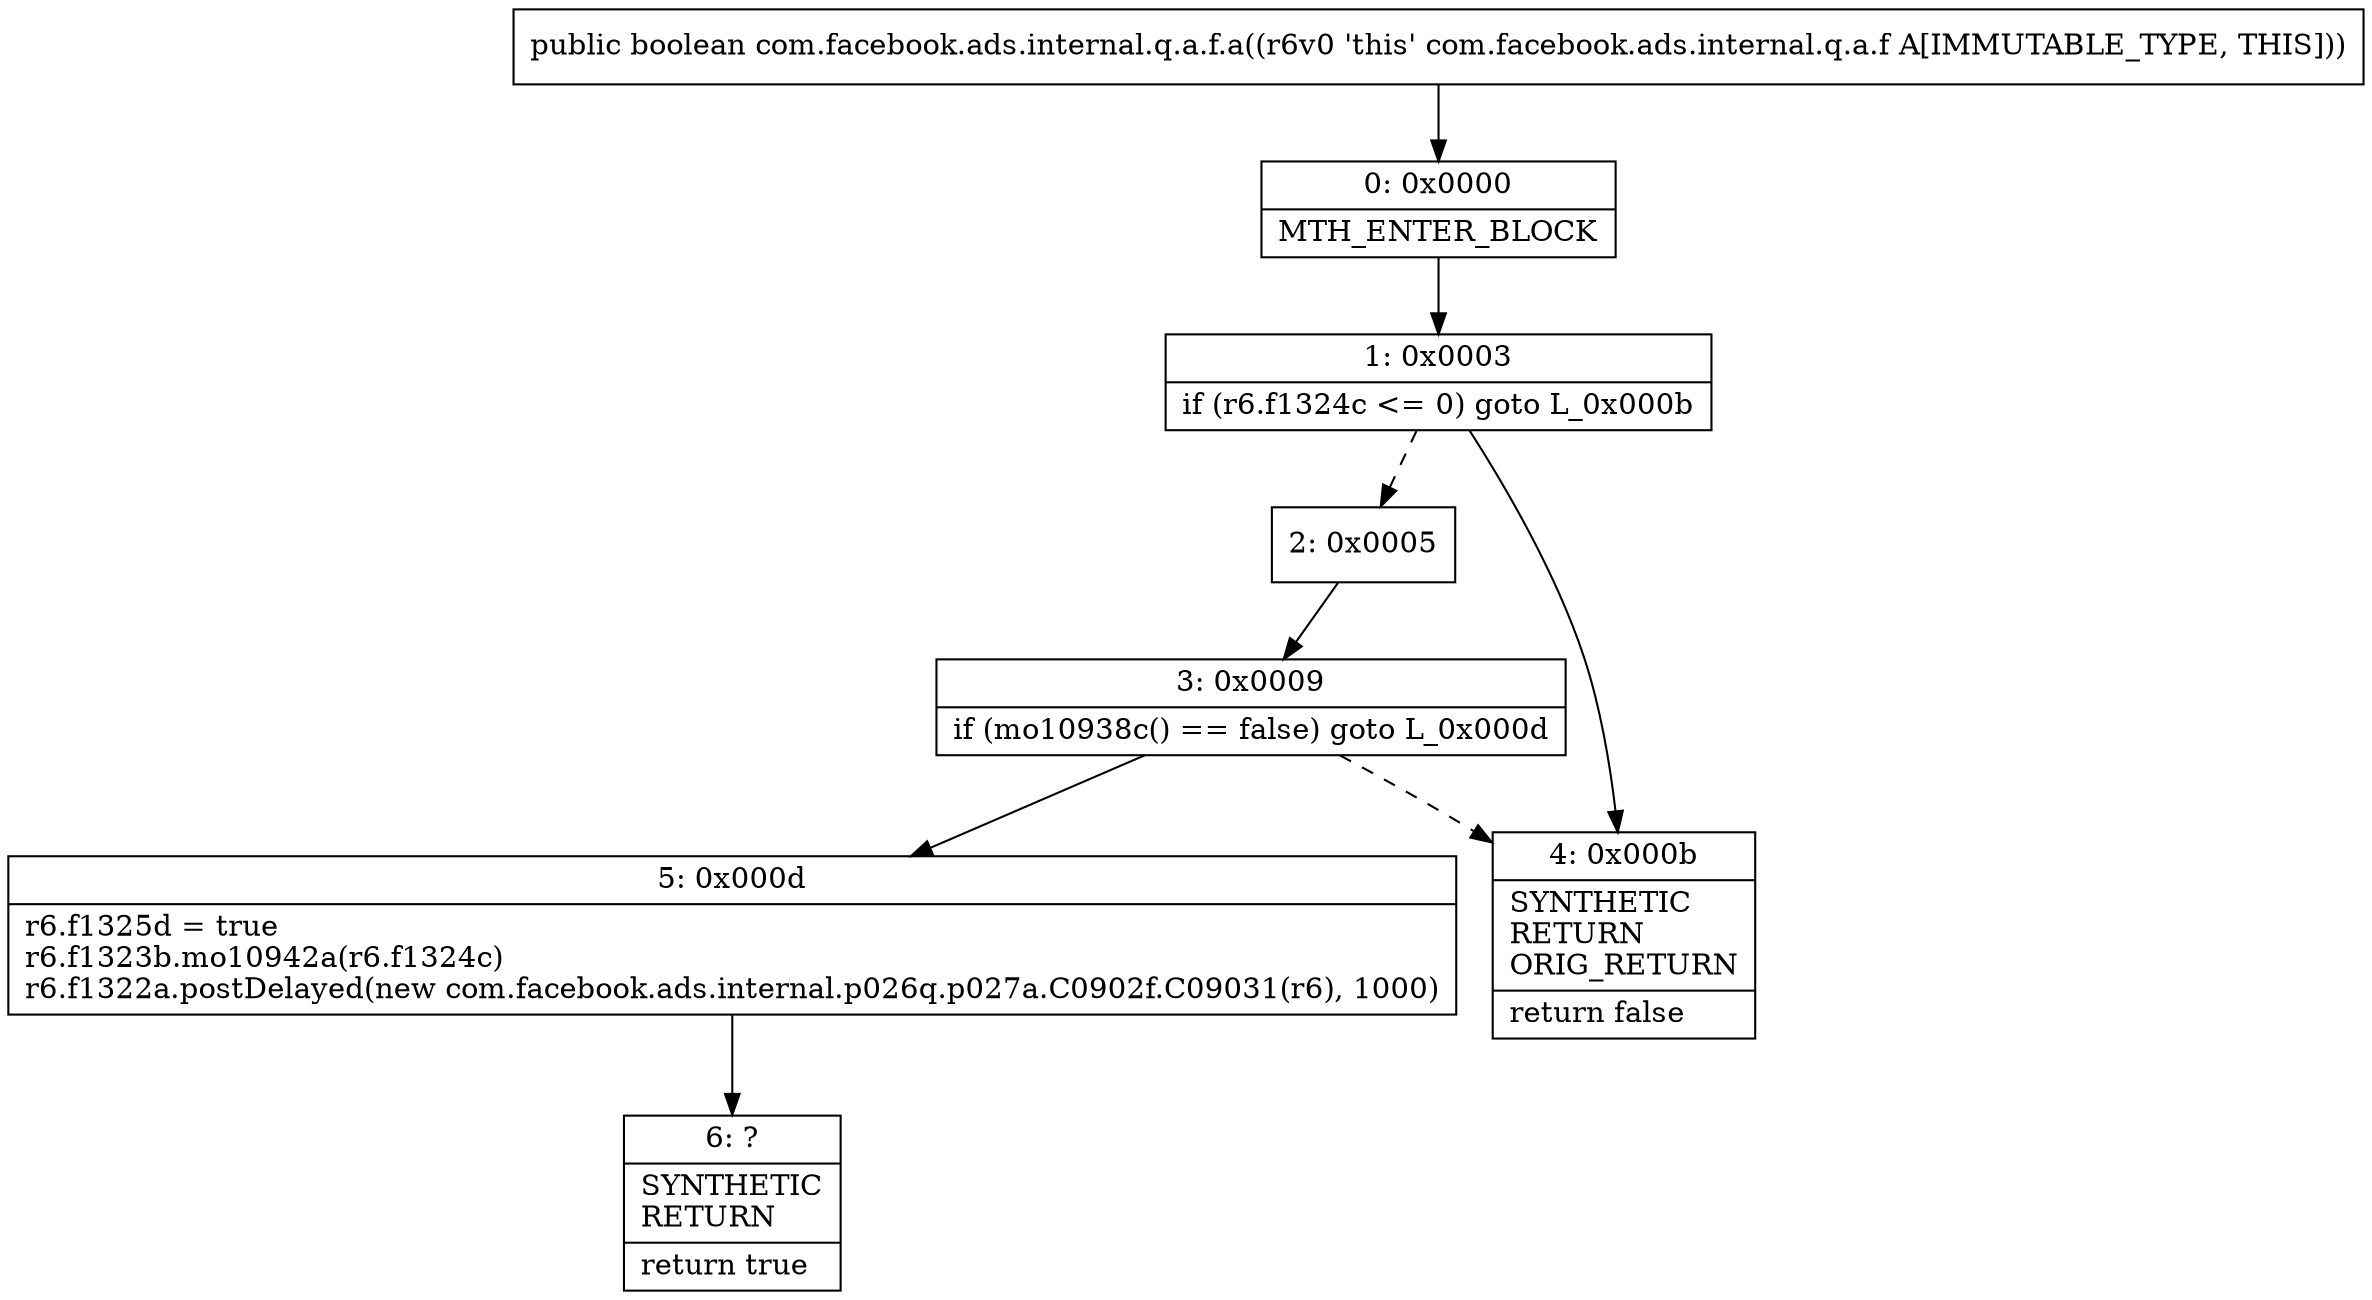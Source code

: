 digraph "CFG forcom.facebook.ads.internal.q.a.f.a()Z" {
Node_0 [shape=record,label="{0\:\ 0x0000|MTH_ENTER_BLOCK\l}"];
Node_1 [shape=record,label="{1\:\ 0x0003|if (r6.f1324c \<= 0) goto L_0x000b\l}"];
Node_2 [shape=record,label="{2\:\ 0x0005}"];
Node_3 [shape=record,label="{3\:\ 0x0009|if (mo10938c() == false) goto L_0x000d\l}"];
Node_4 [shape=record,label="{4\:\ 0x000b|SYNTHETIC\lRETURN\lORIG_RETURN\l|return false\l}"];
Node_5 [shape=record,label="{5\:\ 0x000d|r6.f1325d = true\lr6.f1323b.mo10942a(r6.f1324c)\lr6.f1322a.postDelayed(new com.facebook.ads.internal.p026q.p027a.C0902f.C09031(r6), 1000)\l}"];
Node_6 [shape=record,label="{6\:\ ?|SYNTHETIC\lRETURN\l|return true\l}"];
MethodNode[shape=record,label="{public boolean com.facebook.ads.internal.q.a.f.a((r6v0 'this' com.facebook.ads.internal.q.a.f A[IMMUTABLE_TYPE, THIS])) }"];
MethodNode -> Node_0;
Node_0 -> Node_1;
Node_1 -> Node_2[style=dashed];
Node_1 -> Node_4;
Node_2 -> Node_3;
Node_3 -> Node_4[style=dashed];
Node_3 -> Node_5;
Node_5 -> Node_6;
}

